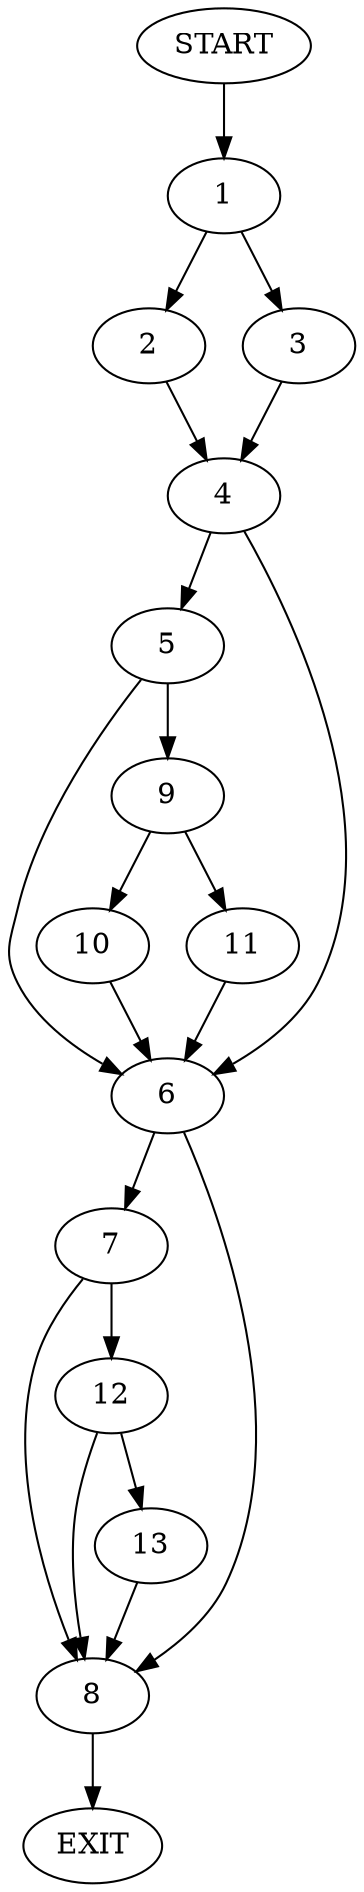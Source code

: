 digraph {
0 [label="START"]
14 [label="EXIT"]
0 -> 1
1 -> 2
1 -> 3
2 -> 4
3 -> 4
4 -> 5
4 -> 6
6 -> 7
6 -> 8
5 -> 9
5 -> 6
9 -> 10
9 -> 11
10 -> 6
11 -> 6
7 -> 12
7 -> 8
8 -> 14
12 -> 8
12 -> 13
13 -> 8
}
